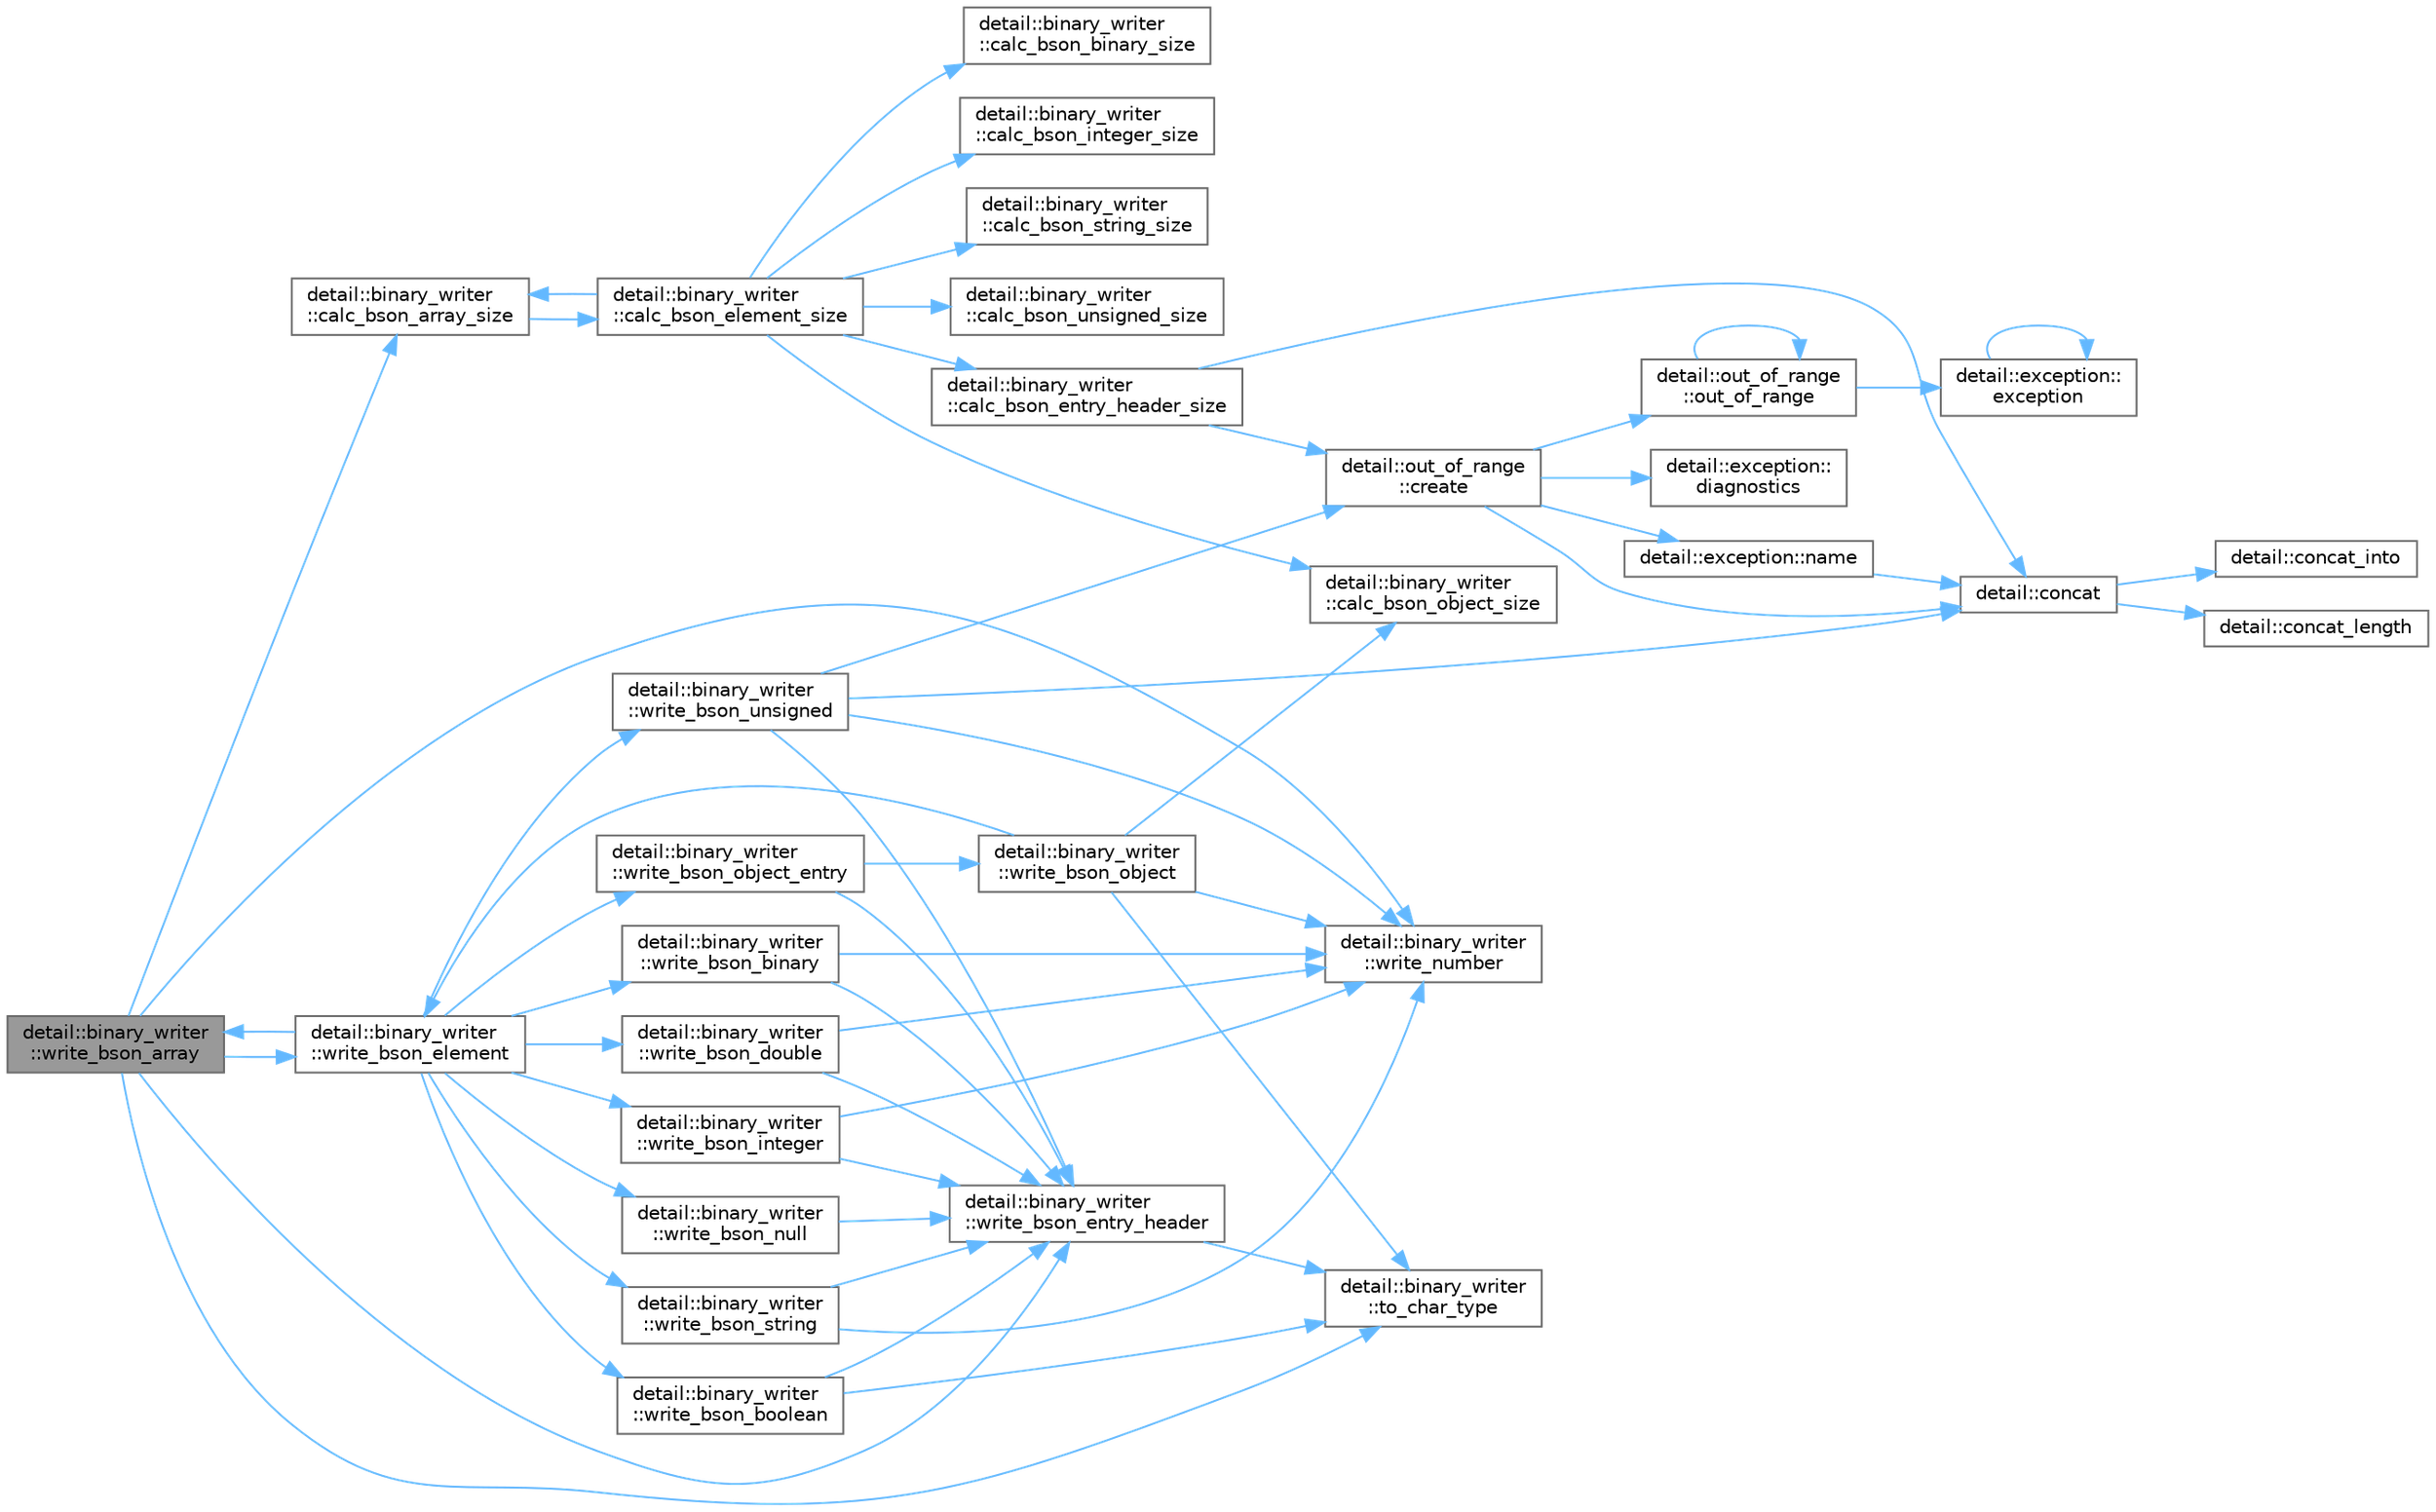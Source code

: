 digraph "detail::binary_writer::write_bson_array"
{
 // LATEX_PDF_SIZE
  bgcolor="transparent";
  edge [fontname=Helvetica,fontsize=10,labelfontname=Helvetica,labelfontsize=10];
  node [fontname=Helvetica,fontsize=10,shape=box,height=0.2,width=0.4];
  rankdir="LR";
  Node1 [id="Node000001",label="detail::binary_writer\l::write_bson_array",height=0.2,width=0.4,color="gray40", fillcolor="grey60", style="filled", fontcolor="black",tooltip="Writes a BSON element with key name and array value."];
  Node1 -> Node2 [id="edge1_Node000001_Node000002",color="steelblue1",style="solid",tooltip=" "];
  Node2 [id="Node000002",label="detail::binary_writer\l::calc_bson_array_size",height=0.2,width=0.4,color="grey40", fillcolor="white", style="filled",URL="$classdetail_1_1binary__writer.html#af8d6408cc5daa2e485d3f7d6cdb0eb58",tooltip=" "];
  Node2 -> Node3 [id="edge2_Node000002_Node000003",color="steelblue1",style="solid",tooltip=" "];
  Node3 [id="Node000003",label="detail::binary_writer\l::calc_bson_element_size",height=0.2,width=0.4,color="grey40", fillcolor="white", style="filled",URL="$classdetail_1_1binary__writer.html#accdf775201461343bd5a2c420b4d6db9",tooltip="Calculates the size necessary to serialize the JSON value j with its name."];
  Node3 -> Node2 [id="edge3_Node000003_Node000002",color="steelblue1",style="solid",tooltip=" "];
  Node3 -> Node4 [id="edge4_Node000003_Node000004",color="steelblue1",style="solid",tooltip=" "];
  Node4 [id="Node000004",label="detail::binary_writer\l::calc_bson_binary_size",height=0.2,width=0.4,color="grey40", fillcolor="white", style="filled",URL="$classdetail_1_1binary__writer.html#ab69ca812898ed26caf0a54dcd95f894f",tooltip=" "];
  Node3 -> Node5 [id="edge5_Node000003_Node000005",color="steelblue1",style="solid",tooltip=" "];
  Node5 [id="Node000005",label="detail::binary_writer\l::calc_bson_entry_header_size",height=0.2,width=0.4,color="grey40", fillcolor="white", style="filled",URL="$classdetail_1_1binary__writer.html#aad96b5f9b144981e2bbeac6621830d00",tooltip=" "];
  Node5 -> Node6 [id="edge6_Node000005_Node000006",color="steelblue1",style="solid",tooltip=" "];
  Node6 [id="Node000006",label="detail::concat",height=0.2,width=0.4,color="grey40", fillcolor="white", style="filled",URL="$namespacedetail.html#a266fb3d4bf633ad6c506434cc91164da",tooltip=" "];
  Node6 -> Node7 [id="edge7_Node000006_Node000007",color="steelblue1",style="solid",tooltip=" "];
  Node7 [id="Node000007",label="detail::concat_into",height=0.2,width=0.4,color="grey40", fillcolor="white", style="filled",URL="$namespacedetail.html#a89f967b745cf8df11ba9d59f93d97753",tooltip=" "];
  Node6 -> Node8 [id="edge8_Node000006_Node000008",color="steelblue1",style="solid",tooltip=" "];
  Node8 [id="Node000008",label="detail::concat_length",height=0.2,width=0.4,color="grey40", fillcolor="white", style="filled",URL="$namespacedetail.html#ac185140ed8c8fcc07a302a890b714b0d",tooltip=" "];
  Node5 -> Node9 [id="edge9_Node000005_Node000009",color="steelblue1",style="solid",tooltip=" "];
  Node9 [id="Node000009",label="detail::out_of_range\l::create",height=0.2,width=0.4,color="grey40", fillcolor="white", style="filled",URL="$classdetail_1_1out__of__range.html#a79ea0d3ec02a853629dc827e045ecff5",tooltip=" "];
  Node9 -> Node6 [id="edge10_Node000009_Node000006",color="steelblue1",style="solid",tooltip=" "];
  Node9 -> Node10 [id="edge11_Node000009_Node000010",color="steelblue1",style="solid",tooltip=" "];
  Node10 [id="Node000010",label="detail::exception::\ldiagnostics",height=0.2,width=0.4,color="grey40", fillcolor="white", style="filled",URL="$classdetail_1_1exception.html#a6b4a786b5c1c25dd3edaceb1bf2d5120",tooltip=" "];
  Node9 -> Node11 [id="edge12_Node000009_Node000011",color="steelblue1",style="solid",tooltip=" "];
  Node11 [id="Node000011",label="detail::exception::name",height=0.2,width=0.4,color="grey40", fillcolor="white", style="filled",URL="$classdetail_1_1exception.html#a8f1eb56b9964c8dd84d89d0da98d883b",tooltip=" "];
  Node11 -> Node6 [id="edge13_Node000011_Node000006",color="steelblue1",style="solid",tooltip=" "];
  Node9 -> Node12 [id="edge14_Node000009_Node000012",color="steelblue1",style="solid",tooltip=" "];
  Node12 [id="Node000012",label="detail::out_of_range\l::out_of_range",height=0.2,width=0.4,color="grey40", fillcolor="white", style="filled",URL="$classdetail_1_1out__of__range.html#a5be01a3b83b50a3775c6978946be4a18",tooltip=" "];
  Node12 -> Node13 [id="edge15_Node000012_Node000013",color="steelblue1",style="solid",tooltip=" "];
  Node13 [id="Node000013",label="detail::exception::\lexception",height=0.2,width=0.4,color="grey40", fillcolor="white", style="filled",URL="$classdetail_1_1exception.html#a528d6bc77e88490bbb84cde2222b7ff0",tooltip=" "];
  Node13 -> Node13 [id="edge16_Node000013_Node000013",color="steelblue1",style="solid",tooltip=" "];
  Node12 -> Node12 [id="edge17_Node000012_Node000012",color="steelblue1",style="solid",tooltip=" "];
  Node3 -> Node14 [id="edge18_Node000003_Node000014",color="steelblue1",style="solid",tooltip=" "];
  Node14 [id="Node000014",label="detail::binary_writer\l::calc_bson_integer_size",height=0.2,width=0.4,color="grey40", fillcolor="white", style="filled",URL="$classdetail_1_1binary__writer.html#aff00422b8c743de598277c79268970e3",tooltip=" "];
  Node3 -> Node15 [id="edge19_Node000003_Node000015",color="steelblue1",style="solid",tooltip=" "];
  Node15 [id="Node000015",label="detail::binary_writer\l::calc_bson_object_size",height=0.2,width=0.4,color="grey40", fillcolor="white", style="filled",URL="$classdetail_1_1binary__writer.html#adc40d21af75e25e8c38747e3e92046ca",tooltip="Calculates the size of the BSON serialization of the given JSON-object j."];
  Node3 -> Node16 [id="edge20_Node000003_Node000016",color="steelblue1",style="solid",tooltip=" "];
  Node16 [id="Node000016",label="detail::binary_writer\l::calc_bson_string_size",height=0.2,width=0.4,color="grey40", fillcolor="white", style="filled",URL="$classdetail_1_1binary__writer.html#aa5bf4b6949fd349197afb2fbda698eaa",tooltip=" "];
  Node3 -> Node17 [id="edge21_Node000003_Node000017",color="steelblue1",style="solid",tooltip=" "];
  Node17 [id="Node000017",label="detail::binary_writer\l::calc_bson_unsigned_size",height=0.2,width=0.4,color="grey40", fillcolor="white", style="filled",URL="$classdetail_1_1binary__writer.html#a31b027931d741fb332ca54071b5c9ca0",tooltip=" "];
  Node1 -> Node18 [id="edge22_Node000001_Node000018",color="steelblue1",style="solid",tooltip=" "];
  Node18 [id="Node000018",label="detail::binary_writer\l::to_char_type",height=0.2,width=0.4,color="grey40", fillcolor="white", style="filled",URL="$classdetail_1_1binary__writer.html#a2822d4a58bbb0dc2198686da430e8906",tooltip=" "];
  Node1 -> Node19 [id="edge23_Node000001_Node000019",color="steelblue1",style="solid",tooltip=" "];
  Node19 [id="Node000019",label="detail::binary_writer\l::write_bson_element",height=0.2,width=0.4,color="grey40", fillcolor="white", style="filled",URL="$classdetail_1_1binary__writer.html#a882debd723dd172f42e0690f84d4b94f",tooltip="Serializes the JSON value j to BSON and associates it with the key name."];
  Node19 -> Node1 [id="edge24_Node000019_Node000001",color="steelblue1",style="solid",tooltip=" "];
  Node19 -> Node20 [id="edge25_Node000019_Node000020",color="steelblue1",style="solid",tooltip=" "];
  Node20 [id="Node000020",label="detail::binary_writer\l::write_bson_binary",height=0.2,width=0.4,color="grey40", fillcolor="white", style="filled",URL="$classdetail_1_1binary__writer.html#a15de15c0a19048ca8377b0d076b4a785",tooltip="Writes a BSON element with key name and binary value value."];
  Node20 -> Node21 [id="edge26_Node000020_Node000021",color="steelblue1",style="solid",tooltip=" "];
  Node21 [id="Node000021",label="detail::binary_writer\l::write_bson_entry_header",height=0.2,width=0.4,color="grey40", fillcolor="white", style="filled",URL="$classdetail_1_1binary__writer.html#aec35b5420c48539db2959ef88ae296d5",tooltip="Writes the given element_type and name to the output adapter."];
  Node21 -> Node18 [id="edge27_Node000021_Node000018",color="steelblue1",style="solid",tooltip=" "];
  Node20 -> Node22 [id="edge28_Node000020_Node000022",color="steelblue1",style="solid",tooltip=" "];
  Node22 [id="Node000022",label="detail::binary_writer\l::write_number",height=0.2,width=0.4,color="grey40", fillcolor="white", style="filled",URL="$classdetail_1_1binary__writer.html#aab9bf30c969ca7694eed2bfd39d9274a",tooltip=" "];
  Node19 -> Node23 [id="edge29_Node000019_Node000023",color="steelblue1",style="solid",tooltip=" "];
  Node23 [id="Node000023",label="detail::binary_writer\l::write_bson_boolean",height=0.2,width=0.4,color="grey40", fillcolor="white", style="filled",URL="$classdetail_1_1binary__writer.html#a1981a99a95f67eb1d433077e736b0f74",tooltip="Writes a BSON element with key name and boolean value value."];
  Node23 -> Node18 [id="edge30_Node000023_Node000018",color="steelblue1",style="solid",tooltip=" "];
  Node23 -> Node21 [id="edge31_Node000023_Node000021",color="steelblue1",style="solid",tooltip=" "];
  Node19 -> Node24 [id="edge32_Node000019_Node000024",color="steelblue1",style="solid",tooltip=" "];
  Node24 [id="Node000024",label="detail::binary_writer\l::write_bson_double",height=0.2,width=0.4,color="grey40", fillcolor="white", style="filled",URL="$classdetail_1_1binary__writer.html#a9bd4a3aae88527f267ffd607d89f4a57",tooltip="Writes a BSON element with key name and double value value."];
  Node24 -> Node21 [id="edge33_Node000024_Node000021",color="steelblue1",style="solid",tooltip=" "];
  Node24 -> Node22 [id="edge34_Node000024_Node000022",color="steelblue1",style="solid",tooltip=" "];
  Node19 -> Node25 [id="edge35_Node000019_Node000025",color="steelblue1",style="solid",tooltip=" "];
  Node25 [id="Node000025",label="detail::binary_writer\l::write_bson_integer",height=0.2,width=0.4,color="grey40", fillcolor="white", style="filled",URL="$classdetail_1_1binary__writer.html#a1c1c00c936b40970ec1305dce7e266e3",tooltip="Writes a BSON element with key name and integer value."];
  Node25 -> Node21 [id="edge36_Node000025_Node000021",color="steelblue1",style="solid",tooltip=" "];
  Node25 -> Node22 [id="edge37_Node000025_Node000022",color="steelblue1",style="solid",tooltip=" "];
  Node19 -> Node26 [id="edge38_Node000019_Node000026",color="steelblue1",style="solid",tooltip=" "];
  Node26 [id="Node000026",label="detail::binary_writer\l::write_bson_null",height=0.2,width=0.4,color="grey40", fillcolor="white", style="filled",URL="$classdetail_1_1binary__writer.html#aaf86b30c0beb86fafdb0cad5573ce753",tooltip="Writes a BSON element with key name and null value."];
  Node26 -> Node21 [id="edge39_Node000026_Node000021",color="steelblue1",style="solid",tooltip=" "];
  Node19 -> Node27 [id="edge40_Node000019_Node000027",color="steelblue1",style="solid",tooltip=" "];
  Node27 [id="Node000027",label="detail::binary_writer\l::write_bson_object_entry",height=0.2,width=0.4,color="grey40", fillcolor="white", style="filled",URL="$classdetail_1_1binary__writer.html#aec965617342a951a3b60f89fcf2e633d",tooltip="Writes a BSON element with key name and object value."];
  Node27 -> Node21 [id="edge41_Node000027_Node000021",color="steelblue1",style="solid",tooltip=" "];
  Node27 -> Node28 [id="edge42_Node000027_Node000028",color="steelblue1",style="solid",tooltip=" "];
  Node28 [id="Node000028",label="detail::binary_writer\l::write_bson_object",height=0.2,width=0.4,color="grey40", fillcolor="white", style="filled",URL="$classdetail_1_1binary__writer.html#a93441bda8d804f4e93742f3cf3868da4",tooltip=" "];
  Node28 -> Node15 [id="edge43_Node000028_Node000015",color="steelblue1",style="solid",tooltip=" "];
  Node28 -> Node18 [id="edge44_Node000028_Node000018",color="steelblue1",style="solid",tooltip=" "];
  Node28 -> Node19 [id="edge45_Node000028_Node000019",color="steelblue1",style="solid",tooltip=" "];
  Node28 -> Node22 [id="edge46_Node000028_Node000022",color="steelblue1",style="solid",tooltip=" "];
  Node19 -> Node29 [id="edge47_Node000019_Node000029",color="steelblue1",style="solid",tooltip=" "];
  Node29 [id="Node000029",label="detail::binary_writer\l::write_bson_string",height=0.2,width=0.4,color="grey40", fillcolor="white", style="filled",URL="$classdetail_1_1binary__writer.html#a5aa8c085600b442cbb13acea438a2ce1",tooltip="Writes a BSON element with key name and string value value."];
  Node29 -> Node21 [id="edge48_Node000029_Node000021",color="steelblue1",style="solid",tooltip=" "];
  Node29 -> Node22 [id="edge49_Node000029_Node000022",color="steelblue1",style="solid",tooltip=" "];
  Node19 -> Node30 [id="edge50_Node000019_Node000030",color="steelblue1",style="solid",tooltip=" "];
  Node30 [id="Node000030",label="detail::binary_writer\l::write_bson_unsigned",height=0.2,width=0.4,color="grey40", fillcolor="white", style="filled",URL="$classdetail_1_1binary__writer.html#ab58b6af7866fc56b9c4b326b4db62e12",tooltip="Writes a BSON element with key name and unsigned value."];
  Node30 -> Node6 [id="edge51_Node000030_Node000006",color="steelblue1",style="solid",tooltip=" "];
  Node30 -> Node9 [id="edge52_Node000030_Node000009",color="steelblue1",style="solid",tooltip=" "];
  Node30 -> Node21 [id="edge53_Node000030_Node000021",color="steelblue1",style="solid",tooltip=" "];
  Node30 -> Node22 [id="edge54_Node000030_Node000022",color="steelblue1",style="solid",tooltip=" "];
  Node1 -> Node21 [id="edge55_Node000001_Node000021",color="steelblue1",style="solid",tooltip=" "];
  Node1 -> Node22 [id="edge56_Node000001_Node000022",color="steelblue1",style="solid",tooltip=" "];
}
